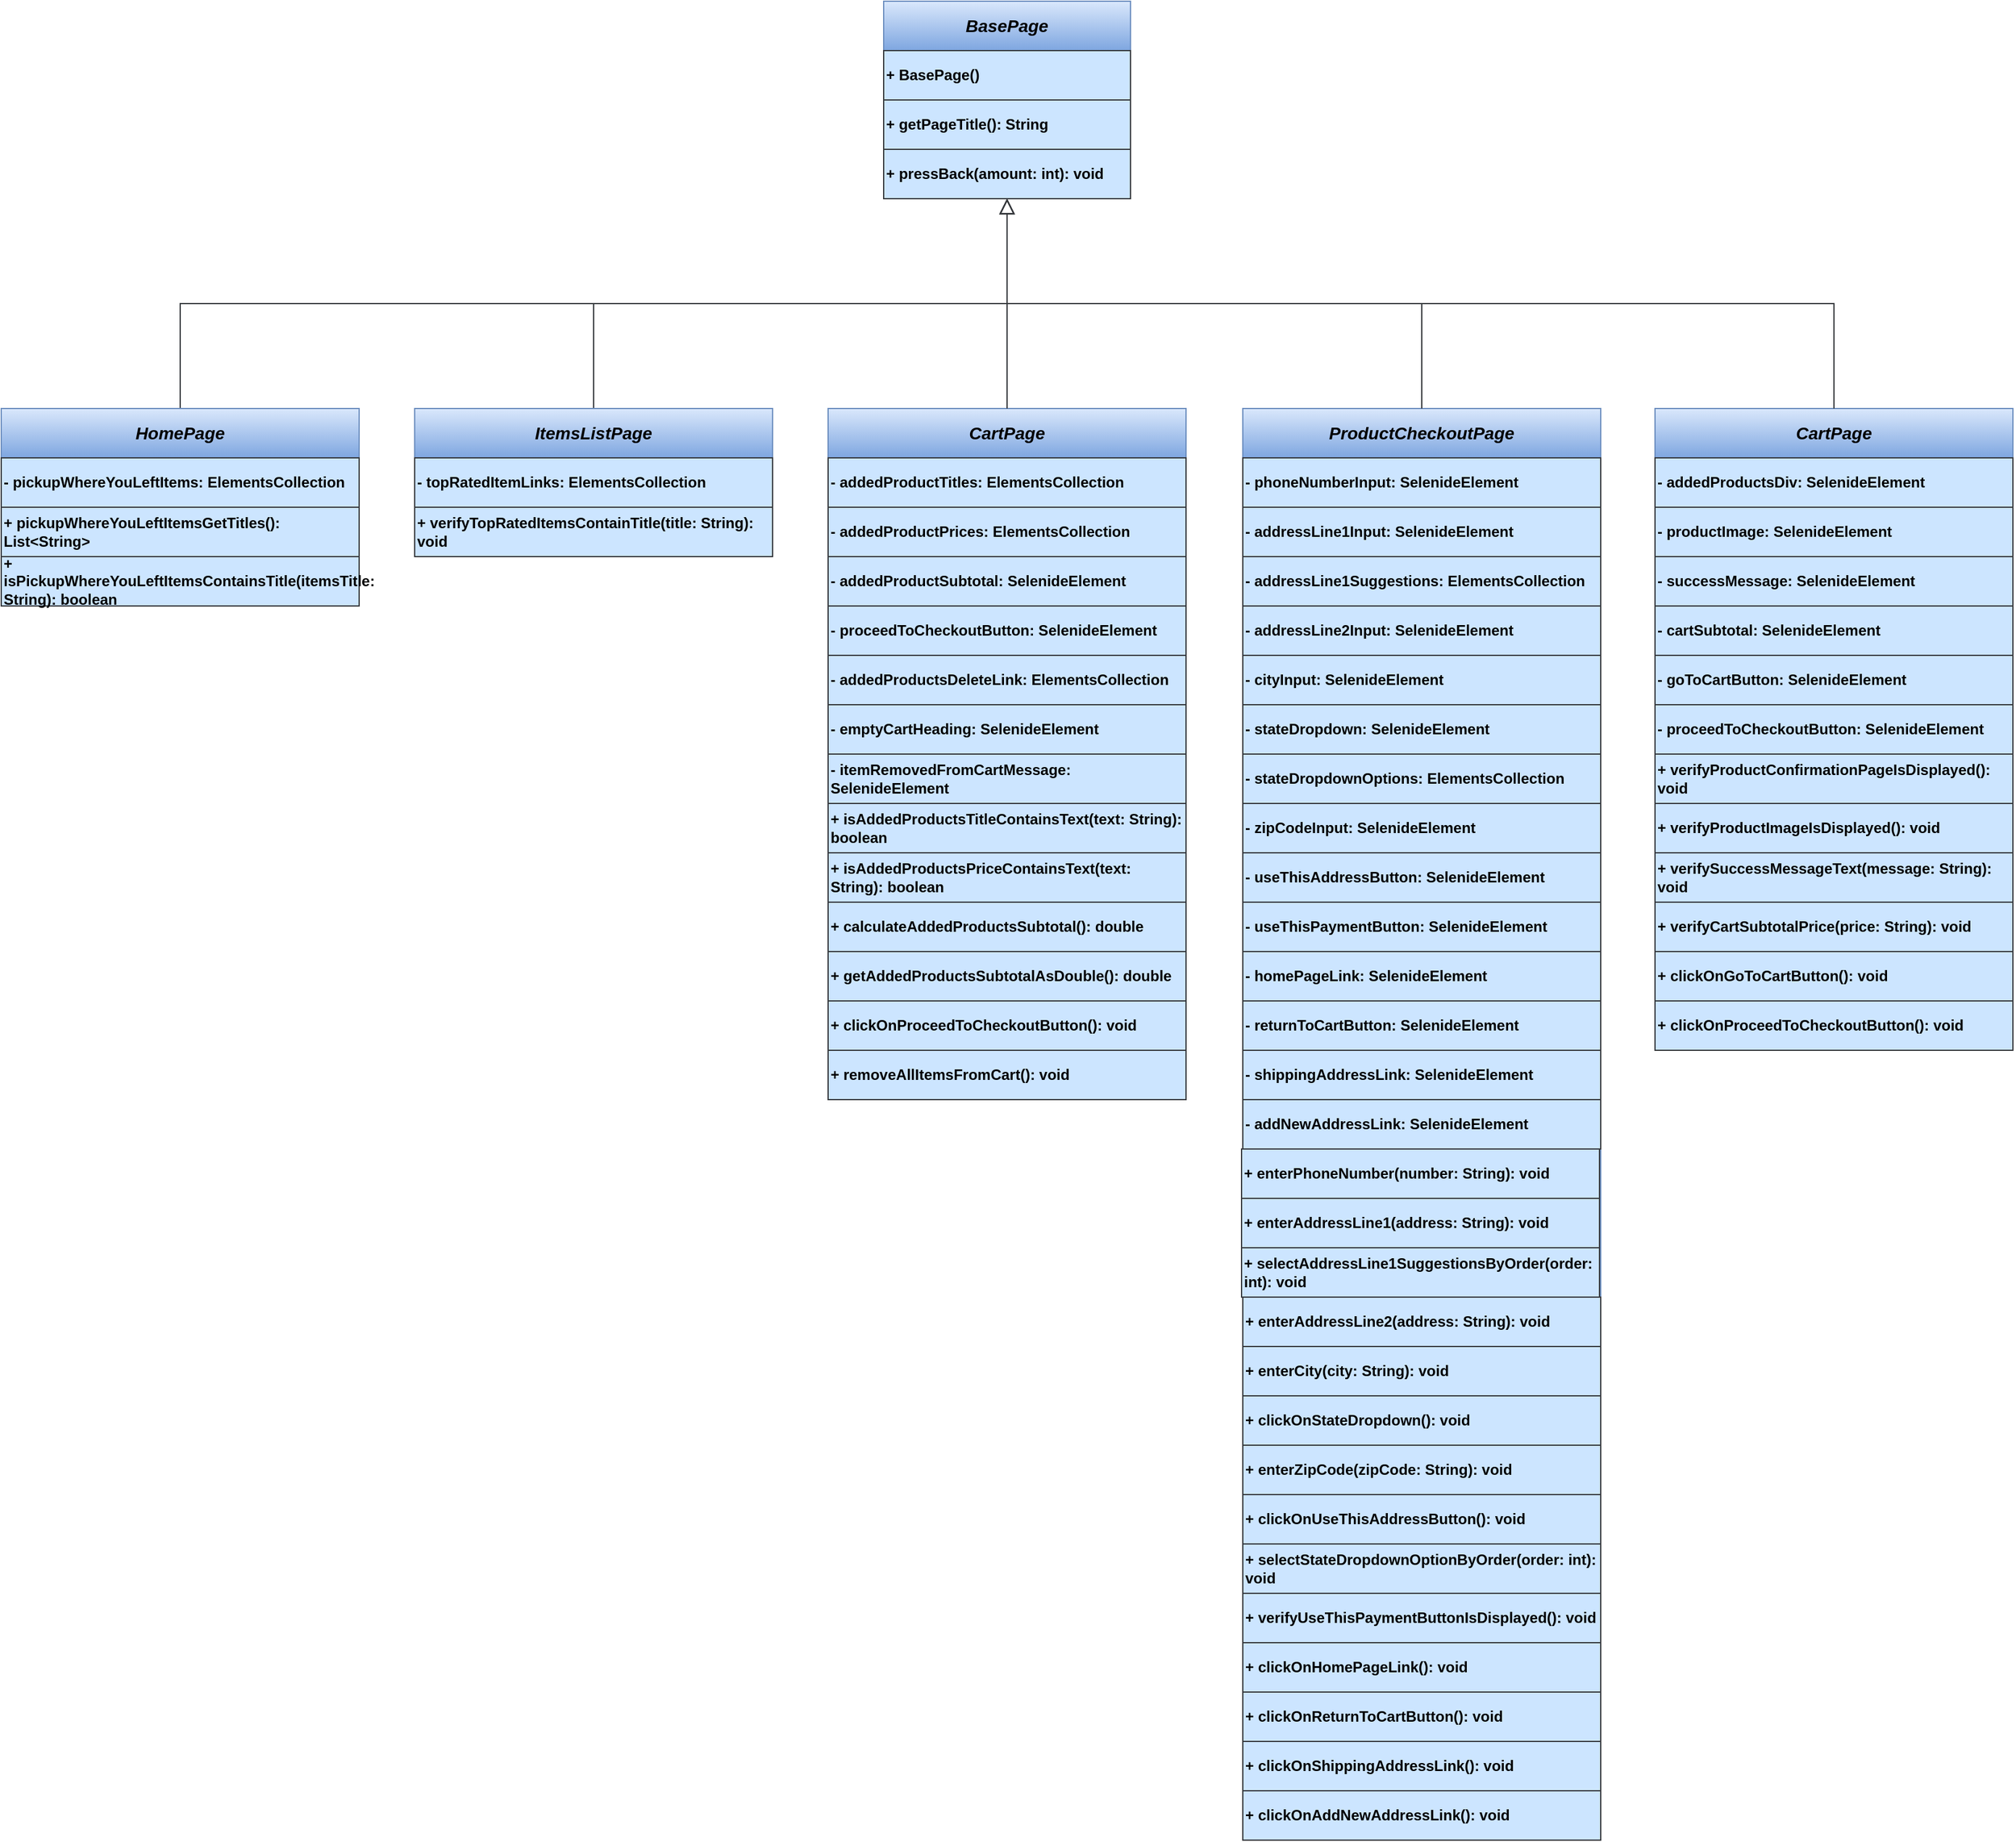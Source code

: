 <mxfile version="21.3.7" type="github">
  <diagram id="C5RBs43oDa-KdzZeNtuy" name="Page-1">
    <mxGraphModel dx="1715" dy="1045" grid="1" gridSize="10" guides="1" tooltips="1" connect="1" arrows="1" fold="1" page="1" pageScale="1" pageWidth="827" pageHeight="1169" math="0" shadow="0">
      <root>
        <mxCell id="WIyWlLk6GJQsqaUBKTNV-0" />
        <mxCell id="WIyWlLk6GJQsqaUBKTNV-1" parent="WIyWlLk6GJQsqaUBKTNV-0" />
        <mxCell id="zkfFHV4jXpPFQw0GAbJ--12" value="" style="endArrow=block;endSize=10;endFill=0;shadow=0;strokeWidth=1;rounded=0;edgeStyle=elbowEdgeStyle;elbow=vertical;entryX=0.5;entryY=1;entryDx=0;entryDy=0;exitX=0.5;exitY=0;exitDx=0;exitDy=0;fillColor=#cce5ff;strokeColor=#36393d;fontStyle=1" parent="WIyWlLk6GJQsqaUBKTNV-1" source="mnv1Gq3rmglFi_vKPT9g-12" target="mnv1Gq3rmglFi_vKPT9g-5" edge="1">
          <mxGeometry width="160" relative="1" as="geometry">
            <mxPoint x="230" y="360" as="sourcePoint" />
            <mxPoint x="800" y="180" as="targetPoint" />
          </mxGeometry>
        </mxCell>
        <mxCell id="zkfFHV4jXpPFQw0GAbJ--16" value="" style="endArrow=block;endSize=10;endFill=0;shadow=0;strokeWidth=1;rounded=0;edgeStyle=elbowEdgeStyle;elbow=vertical;entryX=0.5;entryY=1;entryDx=0;entryDy=0;exitX=0.5;exitY=0;exitDx=0;exitDy=0;fillColor=#cce5ff;strokeColor=#36393d;fontStyle=1" parent="WIyWlLk6GJQsqaUBKTNV-1" source="mnv1Gq3rmglFi_vKPT9g-21" target="mnv1Gq3rmglFi_vKPT9g-5" edge="1">
          <mxGeometry width="160" relative="1" as="geometry">
            <mxPoint x="570" y="420" as="sourcePoint" />
            <mxPoint x="800" y="190" as="targetPoint" />
          </mxGeometry>
        </mxCell>
        <mxCell id="mnv1Gq3rmglFi_vKPT9g-5" value="BasePage" style="swimlane;whiteSpace=wrap;html=1;fontFamily=Helvetica;fontSize=14;fillColor=#dae8fc;fontStyle=3;startSize=40;strokeColor=#6c8ebf;gradientColor=#7ea6e0;" vertex="1" parent="WIyWlLk6GJQsqaUBKTNV-1">
          <mxGeometry x="805" y="20" width="200" height="160" as="geometry">
            <mxRectangle x="470" y="20" width="100" height="30" as="alternateBounds" />
          </mxGeometry>
        </mxCell>
        <mxCell id="mnv1Gq3rmglFi_vKPT9g-8" value="+ BasePage()" style="text;strokeColor=#36393d;fillColor=#cce5ff;align=left;verticalAlign=middle;rounded=0;rotation=0;whiteSpace=wrap;html=1;spacingTop=0;fontStyle=1" vertex="1" parent="mnv1Gq3rmglFi_vKPT9g-5">
          <mxGeometry y="40" width="200" height="40" as="geometry" />
        </mxCell>
        <mxCell id="mnv1Gq3rmglFi_vKPT9g-9" value="+ getPageTitle(): String" style="text;strokeColor=#36393d;fillColor=#cce5ff;align=left;verticalAlign=middle;rounded=0;rotation=0;whiteSpace=wrap;html=1;spacingTop=0;fontStyle=1" vertex="1" parent="mnv1Gq3rmglFi_vKPT9g-5">
          <mxGeometry y="80" width="200" height="40" as="geometry" />
        </mxCell>
        <mxCell id="mnv1Gq3rmglFi_vKPT9g-11" value="+ pressBack(amount: int): void" style="text;strokeColor=#36393d;fillColor=#cce5ff;align=left;verticalAlign=middle;rounded=0;rotation=0;whiteSpace=wrap;html=1;spacingTop=0;fontStyle=1" vertex="1" parent="mnv1Gq3rmglFi_vKPT9g-5">
          <mxGeometry y="120" width="200" height="40" as="geometry" />
        </mxCell>
        <mxCell id="mnv1Gq3rmglFi_vKPT9g-12" value="HomePage" style="swimlane;whiteSpace=wrap;html=1;fontFamily=Helvetica;fontSize=14;fillColor=#dae8fc;fontStyle=3;startSize=40;strokeColor=#6c8ebf;gradientColor=#7ea6e0;" vertex="1" parent="WIyWlLk6GJQsqaUBKTNV-1">
          <mxGeometry x="90" y="350" width="290" height="160" as="geometry">
            <mxRectangle x="470" y="20" width="100" height="30" as="alternateBounds" />
          </mxGeometry>
        </mxCell>
        <mxCell id="mnv1Gq3rmglFi_vKPT9g-13" value="- pickupWhereYouLeftItems: ElementsCollection" style="text;strokeColor=#36393d;fillColor=#cce5ff;align=left;verticalAlign=middle;rounded=0;rotation=0;whiteSpace=wrap;html=1;spacingTop=0;fontStyle=1" vertex="1" parent="mnv1Gq3rmglFi_vKPT9g-12">
          <mxGeometry y="40" width="290" height="40" as="geometry" />
        </mxCell>
        <mxCell id="mnv1Gq3rmglFi_vKPT9g-14" value="+ pickupWhereYouLeftItemsGetTitles(): List&amp;lt;String&amp;gt;" style="text;strokeColor=#36393d;fillColor=#cce5ff;align=left;verticalAlign=middle;rounded=0;rotation=0;html=1;spacingTop=0;whiteSpace=wrap;fontStyle=1" vertex="1" parent="mnv1Gq3rmglFi_vKPT9g-12">
          <mxGeometry y="80" width="290" height="40" as="geometry" />
        </mxCell>
        <mxCell id="mnv1Gq3rmglFi_vKPT9g-15" value="+ isPickupWhereYouLeftItemsContainsTitle(itemsTitle: String): boolean" style="text;strokeColor=#36393d;fillColor=#cce5ff;align=left;verticalAlign=middle;rounded=0;rotation=0;html=1;spacingTop=0;whiteSpace=wrap;fontSize=12;fontStyle=1" vertex="1" parent="mnv1Gq3rmglFi_vKPT9g-12">
          <mxGeometry y="120" width="290" height="40" as="geometry" />
        </mxCell>
        <mxCell id="mnv1Gq3rmglFi_vKPT9g-106" value="" style="endArrow=none;html=1;rounded=0;fontFamily=Helvetica;fontSize=12;fontColor=default;fillColor=#cce5ff;strokeColor=#36393d;fontStyle=1" edge="1" parent="mnv1Gq3rmglFi_vKPT9g-12">
          <mxGeometry width="50" height="50" relative="1" as="geometry">
            <mxPoint y="80" as="sourcePoint" />
            <mxPoint x="290" y="80" as="targetPoint" />
          </mxGeometry>
        </mxCell>
        <mxCell id="mnv1Gq3rmglFi_vKPT9g-21" value="ItemsListPage" style="swimlane;whiteSpace=wrap;html=1;fontFamily=Helvetica;fontSize=14;fillColor=#dae8fc;fontStyle=3;startSize=40;strokeColor=#6c8ebf;gradientColor=#7ea6e0;" vertex="1" parent="WIyWlLk6GJQsqaUBKTNV-1">
          <mxGeometry x="425" y="350" width="290" height="120" as="geometry">
            <mxRectangle x="470" y="20" width="100" height="30" as="alternateBounds" />
          </mxGeometry>
        </mxCell>
        <mxCell id="mnv1Gq3rmglFi_vKPT9g-22" value="- topRatedItemLinks: ElementsCollection" style="text;strokeColor=#36393d;fillColor=#cce5ff;align=left;verticalAlign=middle;rounded=0;rotation=0;whiteSpace=wrap;html=1;spacingTop=0;fontStyle=1" vertex="1" parent="mnv1Gq3rmglFi_vKPT9g-21">
          <mxGeometry y="40" width="290" height="40" as="geometry" />
        </mxCell>
        <mxCell id="mnv1Gq3rmglFi_vKPT9g-23" value="+ verifyTopRatedItemsContainTitle(title: String): void" style="text;strokeColor=#36393d;fillColor=#cce5ff;align=left;verticalAlign=middle;rounded=0;rotation=0;html=1;spacingTop=0;whiteSpace=wrap;fontStyle=1" vertex="1" parent="mnv1Gq3rmglFi_vKPT9g-21">
          <mxGeometry y="80" width="290" height="40" as="geometry" />
        </mxCell>
        <mxCell id="mnv1Gq3rmglFi_vKPT9g-105" value="" style="endArrow=none;html=1;rounded=0;fontFamily=Helvetica;fontSize=12;fontColor=default;fillColor=#cce5ff;strokeColor=#36393d;fontStyle=1" edge="1" parent="mnv1Gq3rmglFi_vKPT9g-21">
          <mxGeometry width="50" height="50" relative="1" as="geometry">
            <mxPoint y="80" as="sourcePoint" />
            <mxPoint x="290" y="80" as="targetPoint" />
          </mxGeometry>
        </mxCell>
        <mxCell id="mnv1Gq3rmglFi_vKPT9g-26" value="CartPage" style="swimlane;whiteSpace=wrap;html=1;fontFamily=Helvetica;fontSize=14;fillColor=#dae8fc;fontStyle=3;startSize=40;strokeColor=#6c8ebf;gradientColor=#7ea6e0;" vertex="1" parent="WIyWlLk6GJQsqaUBKTNV-1">
          <mxGeometry x="760" y="350" width="290" height="560" as="geometry">
            <mxRectangle x="470" y="20" width="100" height="30" as="alternateBounds" />
          </mxGeometry>
        </mxCell>
        <mxCell id="mnv1Gq3rmglFi_vKPT9g-27" value="- addedProductTitles: ElementsCollection" style="text;strokeColor=#36393d;fillColor=#cce5ff;align=left;verticalAlign=middle;rounded=0;rotation=0;whiteSpace=wrap;html=1;spacingTop=0;fontStyle=1" vertex="1" parent="mnv1Gq3rmglFi_vKPT9g-26">
          <mxGeometry y="40" width="290" height="40" as="geometry" />
        </mxCell>
        <mxCell id="mnv1Gq3rmglFi_vKPT9g-28" value="+ isAddedProductsTitleContainsText(text: String): boolean" style="text;strokeColor=#36393d;fillColor=#cce5ff;align=left;verticalAlign=middle;rounded=0;rotation=0;html=1;spacingTop=0;whiteSpace=wrap;fontStyle=1" vertex="1" parent="mnv1Gq3rmglFi_vKPT9g-26">
          <mxGeometry y="320" width="290" height="40" as="geometry" />
        </mxCell>
        <mxCell id="mnv1Gq3rmglFi_vKPT9g-31" value="- addedProductPrices: ElementsCollection" style="text;strokeColor=#36393d;fillColor=#cce5ff;align=left;verticalAlign=middle;rounded=0;rotation=0;whiteSpace=wrap;html=1;spacingTop=0;fontStyle=1" vertex="1" parent="mnv1Gq3rmglFi_vKPT9g-26">
          <mxGeometry y="80" width="290" height="40" as="geometry" />
        </mxCell>
        <mxCell id="mnv1Gq3rmglFi_vKPT9g-32" value="- addedProductSubtotal: SelenideElement" style="text;strokeColor=#36393d;fillColor=#cce5ff;align=left;verticalAlign=middle;rounded=0;rotation=0;whiteSpace=wrap;html=1;spacingTop=0;fontStyle=1" vertex="1" parent="mnv1Gq3rmglFi_vKPT9g-26">
          <mxGeometry y="120" width="290" height="40" as="geometry" />
        </mxCell>
        <mxCell id="mnv1Gq3rmglFi_vKPT9g-33" value="- proceedToCheckoutButton: SelenideElement" style="text;strokeColor=#36393d;fillColor=#cce5ff;align=left;verticalAlign=middle;rounded=0;rotation=0;whiteSpace=wrap;html=1;spacingTop=0;fontStyle=1" vertex="1" parent="mnv1Gq3rmglFi_vKPT9g-26">
          <mxGeometry y="160" width="290" height="40" as="geometry" />
        </mxCell>
        <mxCell id="mnv1Gq3rmglFi_vKPT9g-34" value="- addedProductsDeleteLink: ElementsCollection" style="text;strokeColor=#36393d;fillColor=#cce5ff;align=left;verticalAlign=middle;rounded=0;rotation=0;whiteSpace=wrap;html=1;spacingTop=0;fontStyle=1" vertex="1" parent="mnv1Gq3rmglFi_vKPT9g-26">
          <mxGeometry y="200" width="290" height="40" as="geometry" />
        </mxCell>
        <mxCell id="mnv1Gq3rmglFi_vKPT9g-35" value="- emptyCartHeading: SelenideElement" style="text;strokeColor=#36393d;fillColor=#cce5ff;align=left;verticalAlign=middle;rounded=0;rotation=0;whiteSpace=wrap;html=1;spacingTop=0;fontStyle=1" vertex="1" parent="mnv1Gq3rmglFi_vKPT9g-26">
          <mxGeometry y="240" width="290" height="40" as="geometry" />
        </mxCell>
        <mxCell id="mnv1Gq3rmglFi_vKPT9g-36" value="- itemRemovedFromCartMessage: SelenideElement" style="text;strokeColor=#36393d;fillColor=#cce5ff;align=left;verticalAlign=middle;rounded=0;rotation=0;whiteSpace=wrap;html=1;spacingTop=0;fontStyle=1" vertex="1" parent="mnv1Gq3rmglFi_vKPT9g-26">
          <mxGeometry y="280" width="290" height="40" as="geometry" />
        </mxCell>
        <mxCell id="mnv1Gq3rmglFi_vKPT9g-37" value="+ isAddedProductsPriceContainsText(text: String): boolean" style="text;strokeColor=#36393d;fillColor=#cce5ff;align=left;verticalAlign=middle;rounded=0;rotation=0;html=1;spacingTop=0;whiteSpace=wrap;fontStyle=1" vertex="1" parent="mnv1Gq3rmglFi_vKPT9g-26">
          <mxGeometry y="360" width="290" height="40" as="geometry" />
        </mxCell>
        <mxCell id="mnv1Gq3rmglFi_vKPT9g-38" value="+ calculateAddedProductsSubtotal(): double" style="text;strokeColor=#36393d;fillColor=#cce5ff;align=left;verticalAlign=middle;rounded=0;rotation=0;html=1;spacingTop=0;whiteSpace=wrap;fontStyle=1" vertex="1" parent="mnv1Gq3rmglFi_vKPT9g-26">
          <mxGeometry y="400" width="290" height="40" as="geometry" />
        </mxCell>
        <mxCell id="mnv1Gq3rmglFi_vKPT9g-39" value="+ getAddedProductsSubtotalAsDouble(): double" style="text;strokeColor=#36393d;fillColor=#cce5ff;align=left;verticalAlign=middle;rounded=0;rotation=0;html=1;spacingTop=0;whiteSpace=wrap;fontStyle=1" vertex="1" parent="mnv1Gq3rmglFi_vKPT9g-26">
          <mxGeometry y="440" width="290" height="40" as="geometry" />
        </mxCell>
        <mxCell id="mnv1Gq3rmglFi_vKPT9g-40" value="+ clickOnProceedToCheckoutButton(): void" style="text;strokeColor=#36393d;fillColor=#cce5ff;align=left;verticalAlign=middle;rounded=0;rotation=0;html=1;spacingTop=0;whiteSpace=wrap;fontStyle=1" vertex="1" parent="mnv1Gq3rmglFi_vKPT9g-26">
          <mxGeometry y="480" width="290" height="40" as="geometry" />
        </mxCell>
        <mxCell id="mnv1Gq3rmglFi_vKPT9g-41" value="+ removeAllItemsFromCart(): void" style="text;strokeColor=#36393d;fillColor=#cce5ff;align=left;verticalAlign=middle;rounded=0;rotation=0;html=1;spacingTop=0;whiteSpace=wrap;fontStyle=1" vertex="1" parent="mnv1Gq3rmglFi_vKPT9g-26">
          <mxGeometry y="520" width="290" height="40" as="geometry" />
        </mxCell>
        <mxCell id="mnv1Gq3rmglFi_vKPT9g-104" value="" style="endArrow=none;html=1;rounded=0;fontFamily=Helvetica;fontSize=12;fontColor=default;fillColor=#cce5ff;strokeColor=#36393d;fontStyle=1" edge="1" parent="mnv1Gq3rmglFi_vKPT9g-26">
          <mxGeometry width="50" height="50" relative="1" as="geometry">
            <mxPoint y="320" as="sourcePoint" />
            <mxPoint x="290" y="320" as="targetPoint" />
          </mxGeometry>
        </mxCell>
        <mxCell id="mnv1Gq3rmglFi_vKPT9g-30" value="" style="endArrow=block;endSize=10;endFill=0;shadow=0;strokeWidth=1;rounded=0;edgeStyle=elbowEdgeStyle;elbow=vertical;entryX=0.5;entryY=1;entryDx=0;entryDy=0;exitX=0.5;exitY=0;exitDx=0;exitDy=0;fillColor=#cce5ff;strokeColor=#36393d;fontStyle=1" edge="1" parent="WIyWlLk6GJQsqaUBKTNV-1" source="mnv1Gq3rmglFi_vKPT9g-26" target="mnv1Gq3rmglFi_vKPT9g-5">
          <mxGeometry width="160" relative="1" as="geometry">
            <mxPoint x="920" y="310" as="sourcePoint" />
            <mxPoint x="920" y="150" as="targetPoint" />
          </mxGeometry>
        </mxCell>
        <mxCell id="mnv1Gq3rmglFi_vKPT9g-42" value="ProductCheckoutPage" style="swimlane;whiteSpace=wrap;html=1;fontFamily=Helvetica;fontSize=14;fillColor=#dae8fc;fontStyle=3;startSize=40;strokeColor=#6c8ebf;gradientColor=#7ea6e0;" vertex="1" parent="WIyWlLk6GJQsqaUBKTNV-1">
          <mxGeometry x="1096" y="350" width="290" height="1160" as="geometry">
            <mxRectangle x="470" y="20" width="100" height="30" as="alternateBounds" />
          </mxGeometry>
        </mxCell>
        <mxCell id="mnv1Gq3rmglFi_vKPT9g-43" value="- phoneNumberInput: SelenideElement" style="text;strokeColor=#36393d;fillColor=#cce5ff;align=left;verticalAlign=middle;rounded=0;rotation=0;whiteSpace=wrap;html=1;spacingTop=0;fontStyle=1" vertex="1" parent="mnv1Gq3rmglFi_vKPT9g-42">
          <mxGeometry y="40" width="290" height="40" as="geometry" />
        </mxCell>
        <mxCell id="mnv1Gq3rmglFi_vKPT9g-44" value="+ enterPhoneNumber(number: String): void" style="text;strokeColor=#36393d;fillColor=#cce5ff;align=left;verticalAlign=middle;rounded=0;rotation=0;html=1;spacingTop=0;whiteSpace=wrap;fontStyle=1" vertex="1" parent="mnv1Gq3rmglFi_vKPT9g-42">
          <mxGeometry x="-1" y="600" width="290" height="40" as="geometry" />
        </mxCell>
        <mxCell id="mnv1Gq3rmglFi_vKPT9g-46" value="- addressLine1Input: SelenideElement" style="text;strokeColor=#36393d;fillColor=#cce5ff;align=left;verticalAlign=middle;rounded=0;rotation=0;whiteSpace=wrap;html=1;spacingTop=0;fontStyle=1" vertex="1" parent="mnv1Gq3rmglFi_vKPT9g-42">
          <mxGeometry y="80" width="290" height="40" as="geometry" />
        </mxCell>
        <mxCell id="mnv1Gq3rmglFi_vKPT9g-47" value="- addressLine1Suggestions: ElementsCollection" style="text;strokeColor=#36393d;fillColor=#cce5ff;align=left;verticalAlign=middle;rounded=0;rotation=0;whiteSpace=wrap;html=1;spacingTop=0;fontStyle=1" vertex="1" parent="mnv1Gq3rmglFi_vKPT9g-42">
          <mxGeometry y="120" width="290" height="40" as="geometry" />
        </mxCell>
        <mxCell id="mnv1Gq3rmglFi_vKPT9g-48" value="- addressLine2Input: SelenideElement" style="text;strokeColor=#36393d;fillColor=#cce5ff;align=left;verticalAlign=middle;rounded=0;rotation=0;whiteSpace=wrap;html=1;spacingTop=0;fontStyle=1" vertex="1" parent="mnv1Gq3rmglFi_vKPT9g-42">
          <mxGeometry y="160" width="290" height="40" as="geometry" />
        </mxCell>
        <mxCell id="mnv1Gq3rmglFi_vKPT9g-49" value="- cityInput: SelenideElement" style="text;strokeColor=#36393d;fillColor=#cce5ff;align=left;verticalAlign=middle;rounded=0;rotation=0;whiteSpace=wrap;html=1;spacingTop=0;fontStyle=1" vertex="1" parent="mnv1Gq3rmglFi_vKPT9g-42">
          <mxGeometry y="200" width="290" height="40" as="geometry" />
        </mxCell>
        <mxCell id="mnv1Gq3rmglFi_vKPT9g-50" value="- stateDropdown: SelenideElement" style="text;strokeColor=#36393d;fillColor=#cce5ff;align=left;verticalAlign=middle;rounded=0;rotation=0;whiteSpace=wrap;html=1;spacingTop=0;fontStyle=1" vertex="1" parent="mnv1Gq3rmglFi_vKPT9g-42">
          <mxGeometry y="240" width="290" height="40" as="geometry" />
        </mxCell>
        <mxCell id="mnv1Gq3rmglFi_vKPT9g-51" value="- stateDropdownOptions: ElementsCollection" style="text;strokeColor=#36393d;fillColor=#cce5ff;align=left;verticalAlign=middle;rounded=0;rotation=0;whiteSpace=wrap;html=1;spacingTop=0;fontStyle=1" vertex="1" parent="mnv1Gq3rmglFi_vKPT9g-42">
          <mxGeometry y="280" width="290" height="40" as="geometry" />
        </mxCell>
        <mxCell id="mnv1Gq3rmglFi_vKPT9g-52" value="+ enterAddressLine1(address: String): void" style="text;strokeColor=#36393d;fillColor=#cce5ff;align=left;verticalAlign=middle;rounded=0;rotation=0;html=1;spacingTop=0;whiteSpace=wrap;fontStyle=1" vertex="1" parent="mnv1Gq3rmglFi_vKPT9g-42">
          <mxGeometry x="-1" y="640" width="290" height="40" as="geometry" />
        </mxCell>
        <mxCell id="mnv1Gq3rmglFi_vKPT9g-53" value="+ selectAddressLine1SuggestionsByOrder(order: int): void" style="text;strokeColor=#36393d;fillColor=#cce5ff;align=left;verticalAlign=middle;rounded=0;rotation=0;html=1;spacingTop=0;whiteSpace=wrap;fontStyle=1" vertex="1" parent="mnv1Gq3rmglFi_vKPT9g-42">
          <mxGeometry x="-1" y="680" width="290" height="40" as="geometry" />
        </mxCell>
        <mxCell id="mnv1Gq3rmglFi_vKPT9g-54" value="+ enterAddressLine2(address: String): void" style="text;strokeColor=#36393d;fillColor=#cce5ff;align=left;verticalAlign=middle;rounded=0;rotation=0;html=1;spacingTop=0;whiteSpace=wrap;fontStyle=1" vertex="1" parent="mnv1Gq3rmglFi_vKPT9g-42">
          <mxGeometry y="720" width="290" height="40" as="geometry" />
        </mxCell>
        <mxCell id="mnv1Gq3rmglFi_vKPT9g-55" value="+ enterCity(city: String): void" style="text;strokeColor=#36393d;fillColor=#cce5ff;align=left;verticalAlign=middle;rounded=0;rotation=0;html=1;spacingTop=0;whiteSpace=wrap;fontStyle=1" vertex="1" parent="mnv1Gq3rmglFi_vKPT9g-42">
          <mxGeometry y="760" width="290" height="40" as="geometry" />
        </mxCell>
        <mxCell id="mnv1Gq3rmglFi_vKPT9g-58" value="- zipCodeInput: SelenideElement" style="text;strokeColor=#36393d;fillColor=#cce5ff;align=left;verticalAlign=middle;rounded=0;rotation=0;whiteSpace=wrap;html=1;spacingTop=0;fontStyle=1" vertex="1" parent="mnv1Gq3rmglFi_vKPT9g-42">
          <mxGeometry y="320" width="290" height="40" as="geometry" />
        </mxCell>
        <mxCell id="mnv1Gq3rmglFi_vKPT9g-59" value="- useThisAddressButton: SelenideElement" style="text;strokeColor=#36393d;fillColor=#cce5ff;align=left;verticalAlign=middle;rounded=0;rotation=0;whiteSpace=wrap;html=1;spacingTop=0;fontStyle=1" vertex="1" parent="mnv1Gq3rmglFi_vKPT9g-42">
          <mxGeometry y="360" width="290" height="40" as="geometry" />
        </mxCell>
        <mxCell id="mnv1Gq3rmglFi_vKPT9g-60" value="- useThisPaymentButton: SelenideElement" style="text;strokeColor=#36393d;fillColor=#cce5ff;align=left;verticalAlign=middle;rounded=0;rotation=0;whiteSpace=wrap;html=1;spacingTop=0;fontStyle=1" vertex="1" parent="mnv1Gq3rmglFi_vKPT9g-42">
          <mxGeometry y="400" width="290" height="40" as="geometry" />
        </mxCell>
        <mxCell id="mnv1Gq3rmglFi_vKPT9g-61" value="- homePageLink: SelenideElement" style="text;strokeColor=#36393d;fillColor=#cce5ff;align=left;verticalAlign=middle;rounded=0;rotation=0;whiteSpace=wrap;html=1;spacingTop=0;fontStyle=1" vertex="1" parent="mnv1Gq3rmglFi_vKPT9g-42">
          <mxGeometry y="440" width="290" height="40" as="geometry" />
        </mxCell>
        <mxCell id="mnv1Gq3rmglFi_vKPT9g-62" value="- returnToCartButton: SelenideElement" style="text;strokeColor=#36393d;fillColor=#cce5ff;align=left;verticalAlign=middle;rounded=0;rotation=0;whiteSpace=wrap;html=1;spacingTop=0;fontStyle=1" vertex="1" parent="mnv1Gq3rmglFi_vKPT9g-42">
          <mxGeometry y="480" width="290" height="40" as="geometry" />
        </mxCell>
        <mxCell id="mnv1Gq3rmglFi_vKPT9g-63" value="- shippingAddressLink: SelenideElement" style="text;strokeColor=#36393d;fillColor=#cce5ff;align=left;verticalAlign=middle;rounded=0;rotation=0;whiteSpace=wrap;html=1;spacingTop=0;fontStyle=1" vertex="1" parent="mnv1Gq3rmglFi_vKPT9g-42">
          <mxGeometry y="520" width="290" height="40" as="geometry" />
        </mxCell>
        <mxCell id="mnv1Gq3rmglFi_vKPT9g-64" value="- addNewAddressLink: SelenideElement" style="text;strokeColor=#36393d;fillColor=#cce5ff;align=left;verticalAlign=middle;rounded=0;rotation=0;whiteSpace=wrap;html=1;spacingTop=0;fontStyle=1" vertex="1" parent="mnv1Gq3rmglFi_vKPT9g-42">
          <mxGeometry y="560" width="290" height="40" as="geometry" />
        </mxCell>
        <mxCell id="mnv1Gq3rmglFi_vKPT9g-56" value="+ clickOnStateDropdown(): void" style="text;strokeColor=#36393d;fillColor=#cce5ff;align=left;verticalAlign=middle;rounded=0;rotation=0;html=1;spacingTop=0;whiteSpace=wrap;fontStyle=1" vertex="1" parent="mnv1Gq3rmglFi_vKPT9g-42">
          <mxGeometry y="800" width="290" height="40" as="geometry" />
        </mxCell>
        <mxCell id="mnv1Gq3rmglFi_vKPT9g-65" value="+ enterZipCode(zipCode: String): void" style="text;strokeColor=#36393d;fillColor=#cce5ff;align=left;verticalAlign=middle;rounded=0;rotation=0;html=1;spacingTop=0;whiteSpace=wrap;fontStyle=1" vertex="1" parent="mnv1Gq3rmglFi_vKPT9g-42">
          <mxGeometry y="840" width="290" height="40" as="geometry" />
        </mxCell>
        <mxCell id="mnv1Gq3rmglFi_vKPT9g-66" value="+ clickOnUseThisAddressButton(): void" style="text;strokeColor=#36393d;fillColor=#cce5ff;align=left;verticalAlign=middle;rounded=0;rotation=0;html=1;spacingTop=0;whiteSpace=wrap;fontStyle=1" vertex="1" parent="mnv1Gq3rmglFi_vKPT9g-42">
          <mxGeometry y="880" width="290" height="40" as="geometry" />
        </mxCell>
        <mxCell id="mnv1Gq3rmglFi_vKPT9g-67" value="+ selectStateDropdownOptionByOrder(order: int): void" style="text;strokeColor=#36393d;fillColor=#cce5ff;align=left;verticalAlign=middle;rounded=0;rotation=0;html=1;spacingTop=0;whiteSpace=wrap;fontStyle=1" vertex="1" parent="mnv1Gq3rmglFi_vKPT9g-42">
          <mxGeometry y="920" width="290" height="40" as="geometry" />
        </mxCell>
        <mxCell id="mnv1Gq3rmglFi_vKPT9g-68" value="+ verifyUseThisPaymentButtonIsDisplayed(): void" style="text;strokeColor=#36393d;fillColor=#cce5ff;align=left;verticalAlign=middle;rounded=0;rotation=0;html=1;spacingTop=0;whiteSpace=wrap;fontStyle=1" vertex="1" parent="mnv1Gq3rmglFi_vKPT9g-42">
          <mxGeometry y="960" width="290" height="40" as="geometry" />
        </mxCell>
        <mxCell id="mnv1Gq3rmglFi_vKPT9g-69" value="+ clickOnHomePageLink(): void" style="text;strokeColor=#36393d;fillColor=#cce5ff;align=left;verticalAlign=middle;rounded=0;rotation=0;html=1;spacingTop=0;whiteSpace=wrap;fontStyle=1" vertex="1" parent="mnv1Gq3rmglFi_vKPT9g-42">
          <mxGeometry y="1000" width="290" height="40" as="geometry" />
        </mxCell>
        <mxCell id="mnv1Gq3rmglFi_vKPT9g-70" value="+ clickOnReturnToCartButton(): void" style="text;strokeColor=#36393d;fillColor=#cce5ff;align=left;verticalAlign=middle;rounded=0;rotation=0;html=1;spacingTop=0;whiteSpace=wrap;fontStyle=1" vertex="1" parent="mnv1Gq3rmglFi_vKPT9g-42">
          <mxGeometry y="1040" width="290" height="40" as="geometry" />
        </mxCell>
        <mxCell id="mnv1Gq3rmglFi_vKPT9g-71" value="+ clickOnShippingAddressLink(): void" style="text;strokeColor=#36393d;fillColor=#cce5ff;align=left;verticalAlign=middle;rounded=0;rotation=0;html=1;spacingTop=0;whiteSpace=wrap;fontStyle=1" vertex="1" parent="mnv1Gq3rmglFi_vKPT9g-42">
          <mxGeometry y="1080" width="290" height="40" as="geometry" />
        </mxCell>
        <mxCell id="mnv1Gq3rmglFi_vKPT9g-72" value="+ clickOnAddNewAddressLink(): void" style="text;strokeColor=#36393d;fillColor=#cce5ff;align=left;verticalAlign=middle;rounded=0;rotation=0;html=1;spacingTop=0;whiteSpace=wrap;fontStyle=1" vertex="1" parent="mnv1Gq3rmglFi_vKPT9g-42">
          <mxGeometry y="1120" width="290" height="40" as="geometry" />
        </mxCell>
        <mxCell id="mnv1Gq3rmglFi_vKPT9g-103" value="" style="endArrow=none;html=1;rounded=0;fontFamily=Helvetica;fontSize=12;fontColor=default;fillColor=#cce5ff;strokeColor=#36393d;fontStyle=1" edge="1" parent="mnv1Gq3rmglFi_vKPT9g-42">
          <mxGeometry width="50" height="50" relative="1" as="geometry">
            <mxPoint x="4" y="600" as="sourcePoint" />
            <mxPoint x="284" y="600" as="targetPoint" />
          </mxGeometry>
        </mxCell>
        <mxCell id="mnv1Gq3rmglFi_vKPT9g-57" value="" style="endArrow=block;endSize=10;endFill=0;shadow=0;strokeWidth=1;rounded=0;edgeStyle=elbowEdgeStyle;elbow=vertical;entryX=0.5;entryY=1;entryDx=0;entryDy=0;exitX=0.5;exitY=0;exitDx=0;exitDy=0;fillColor=#cce5ff;strokeColor=#36393d;fontStyle=1" edge="1" parent="WIyWlLk6GJQsqaUBKTNV-1" source="mnv1Gq3rmglFi_vKPT9g-42" target="mnv1Gq3rmglFi_vKPT9g-5">
          <mxGeometry width="160" relative="1" as="geometry">
            <mxPoint x="1200" y="300" as="sourcePoint" />
            <mxPoint x="1200" y="140" as="targetPoint" />
          </mxGeometry>
        </mxCell>
        <mxCell id="mnv1Gq3rmglFi_vKPT9g-73" value="CartPage" style="swimlane;whiteSpace=wrap;html=1;fontFamily=Helvetica;fontSize=14;fillColor=#dae8fc;fontStyle=3;startSize=40;strokeColor=#6c8ebf;gradientColor=#7ea6e0;" vertex="1" parent="WIyWlLk6GJQsqaUBKTNV-1">
          <mxGeometry x="1430" y="350" width="290" height="520" as="geometry">
            <mxRectangle x="470" y="20" width="100" height="30" as="alternateBounds" />
          </mxGeometry>
        </mxCell>
        <mxCell id="mnv1Gq3rmglFi_vKPT9g-74" value="- addedProductsDiv: SelenideElement" style="text;strokeColor=#36393d;fillColor=#cce5ff;align=left;verticalAlign=middle;rounded=0;rotation=0;whiteSpace=wrap;html=1;spacingTop=0;fontStyle=1" vertex="1" parent="mnv1Gq3rmglFi_vKPT9g-73">
          <mxGeometry y="40" width="290" height="40" as="geometry" />
        </mxCell>
        <mxCell id="mnv1Gq3rmglFi_vKPT9g-75" value="+ verifyProductConfirmationPageIsDisplayed(): void" style="text;strokeColor=#36393d;fillColor=#cce5ff;align=left;verticalAlign=middle;rounded=0;rotation=0;html=1;spacingTop=0;whiteSpace=wrap;fontStyle=1" vertex="1" parent="mnv1Gq3rmglFi_vKPT9g-73">
          <mxGeometry y="280" width="290" height="40" as="geometry" />
        </mxCell>
        <mxCell id="mnv1Gq3rmglFi_vKPT9g-77" value="- productImage: SelenideElement" style="text;strokeColor=#36393d;fillColor=#cce5ff;align=left;verticalAlign=middle;rounded=0;rotation=0;whiteSpace=wrap;html=1;spacingTop=0;fontStyle=1" vertex="1" parent="mnv1Gq3rmglFi_vKPT9g-73">
          <mxGeometry y="80" width="290" height="40" as="geometry" />
        </mxCell>
        <mxCell id="mnv1Gq3rmglFi_vKPT9g-78" value="- successMessage: SelenideElement" style="text;strokeColor=#36393d;fillColor=#cce5ff;align=left;verticalAlign=middle;rounded=0;rotation=0;whiteSpace=wrap;html=1;spacingTop=0;fontStyle=1" vertex="1" parent="mnv1Gq3rmglFi_vKPT9g-73">
          <mxGeometry y="120" width="290" height="40" as="geometry" />
        </mxCell>
        <mxCell id="mnv1Gq3rmglFi_vKPT9g-79" value="- cartSubtotal: SelenideElement" style="text;strokeColor=#36393d;fillColor=#cce5ff;align=left;verticalAlign=middle;rounded=0;rotation=0;whiteSpace=wrap;html=1;spacingTop=0;fontStyle=1" vertex="1" parent="mnv1Gq3rmglFi_vKPT9g-73">
          <mxGeometry y="160" width="290" height="40" as="geometry" />
        </mxCell>
        <mxCell id="mnv1Gq3rmglFi_vKPT9g-80" value="- goToCartButton: SelenideElement" style="text;strokeColor=#36393d;fillColor=#cce5ff;align=left;verticalAlign=middle;rounded=0;rotation=0;whiteSpace=wrap;html=1;spacingTop=0;fontStyle=1" vertex="1" parent="mnv1Gq3rmglFi_vKPT9g-73">
          <mxGeometry y="200" width="290" height="40" as="geometry" />
        </mxCell>
        <mxCell id="mnv1Gq3rmglFi_vKPT9g-81" value="- proceedToCheckoutButton: SelenideElement" style="text;strokeColor=#36393d;fillColor=#cce5ff;align=left;verticalAlign=middle;rounded=0;rotation=0;whiteSpace=wrap;html=1;spacingTop=0;fontStyle=1" vertex="1" parent="mnv1Gq3rmglFi_vKPT9g-73">
          <mxGeometry y="240" width="290" height="40" as="geometry" />
        </mxCell>
        <mxCell id="mnv1Gq3rmglFi_vKPT9g-83" value="+ verifyProductImageIsDisplayed(): void" style="text;strokeColor=#36393d;fillColor=#cce5ff;align=left;verticalAlign=middle;rounded=0;rotation=0;html=1;spacingTop=0;whiteSpace=wrap;fontStyle=1" vertex="1" parent="mnv1Gq3rmglFi_vKPT9g-73">
          <mxGeometry y="320" width="290" height="40" as="geometry" />
        </mxCell>
        <mxCell id="mnv1Gq3rmglFi_vKPT9g-84" value="+ verifySuccessMessageText(message: String): void" style="text;strokeColor=#36393d;fillColor=#cce5ff;align=left;verticalAlign=middle;rounded=0;rotation=0;html=1;spacingTop=0;whiteSpace=wrap;fontStyle=1" vertex="1" parent="mnv1Gq3rmglFi_vKPT9g-73">
          <mxGeometry y="360" width="290" height="40" as="geometry" />
        </mxCell>
        <mxCell id="mnv1Gq3rmglFi_vKPT9g-85" value="+ verifyCartSubtotalPrice(price: String): void" style="text;strokeColor=#36393d;fillColor=#cce5ff;align=left;verticalAlign=middle;rounded=0;rotation=0;html=1;spacingTop=0;whiteSpace=wrap;fontStyle=1" vertex="1" parent="mnv1Gq3rmglFi_vKPT9g-73">
          <mxGeometry y="400" width="290" height="40" as="geometry" />
        </mxCell>
        <mxCell id="mnv1Gq3rmglFi_vKPT9g-86" value="+ clickOnGoToCartButton(): void" style="text;strokeColor=#36393d;fillColor=#cce5ff;align=left;verticalAlign=middle;rounded=0;rotation=0;html=1;spacingTop=0;whiteSpace=wrap;fontStyle=1" vertex="1" parent="mnv1Gq3rmglFi_vKPT9g-73">
          <mxGeometry y="440" width="290" height="40" as="geometry" />
        </mxCell>
        <mxCell id="mnv1Gq3rmglFi_vKPT9g-87" value="+ clickOnProceedToCheckoutButton(): void" style="text;strokeColor=#36393d;fillColor=#cce5ff;align=left;verticalAlign=middle;rounded=0;rotation=0;html=1;spacingTop=0;whiteSpace=wrap;fontStyle=1" vertex="1" parent="mnv1Gq3rmglFi_vKPT9g-73">
          <mxGeometry y="480" width="290" height="40" as="geometry" />
        </mxCell>
        <mxCell id="mnv1Gq3rmglFi_vKPT9g-102" value="" style="endArrow=none;html=1;rounded=0;fontFamily=Helvetica;fontSize=12;fontColor=default;fillColor=#cce5ff;strokeColor=#36393d;fontStyle=1" edge="1" parent="mnv1Gq3rmglFi_vKPT9g-73">
          <mxGeometry width="50" height="50" relative="1" as="geometry">
            <mxPoint y="280" as="sourcePoint" />
            <mxPoint x="290" y="280" as="targetPoint" />
          </mxGeometry>
        </mxCell>
        <mxCell id="mnv1Gq3rmglFi_vKPT9g-89" value="" style="endArrow=block;endSize=10;endFill=0;shadow=0;strokeWidth=1;rounded=0;edgeStyle=elbowEdgeStyle;elbow=vertical;entryX=0.5;entryY=1;entryDx=0;entryDy=0;exitX=0.5;exitY=0;exitDx=0;exitDy=0;fillColor=#cce5ff;strokeColor=#36393d;fontStyle=1" edge="1" parent="WIyWlLk6GJQsqaUBKTNV-1" source="mnv1Gq3rmglFi_vKPT9g-73" target="mnv1Gq3rmglFi_vKPT9g-5">
          <mxGeometry width="160" relative="1" as="geometry">
            <mxPoint x="1626" y="250" as="sourcePoint" />
            <mxPoint x="1290" y="90" as="targetPoint" />
          </mxGeometry>
        </mxCell>
      </root>
    </mxGraphModel>
  </diagram>
</mxfile>
